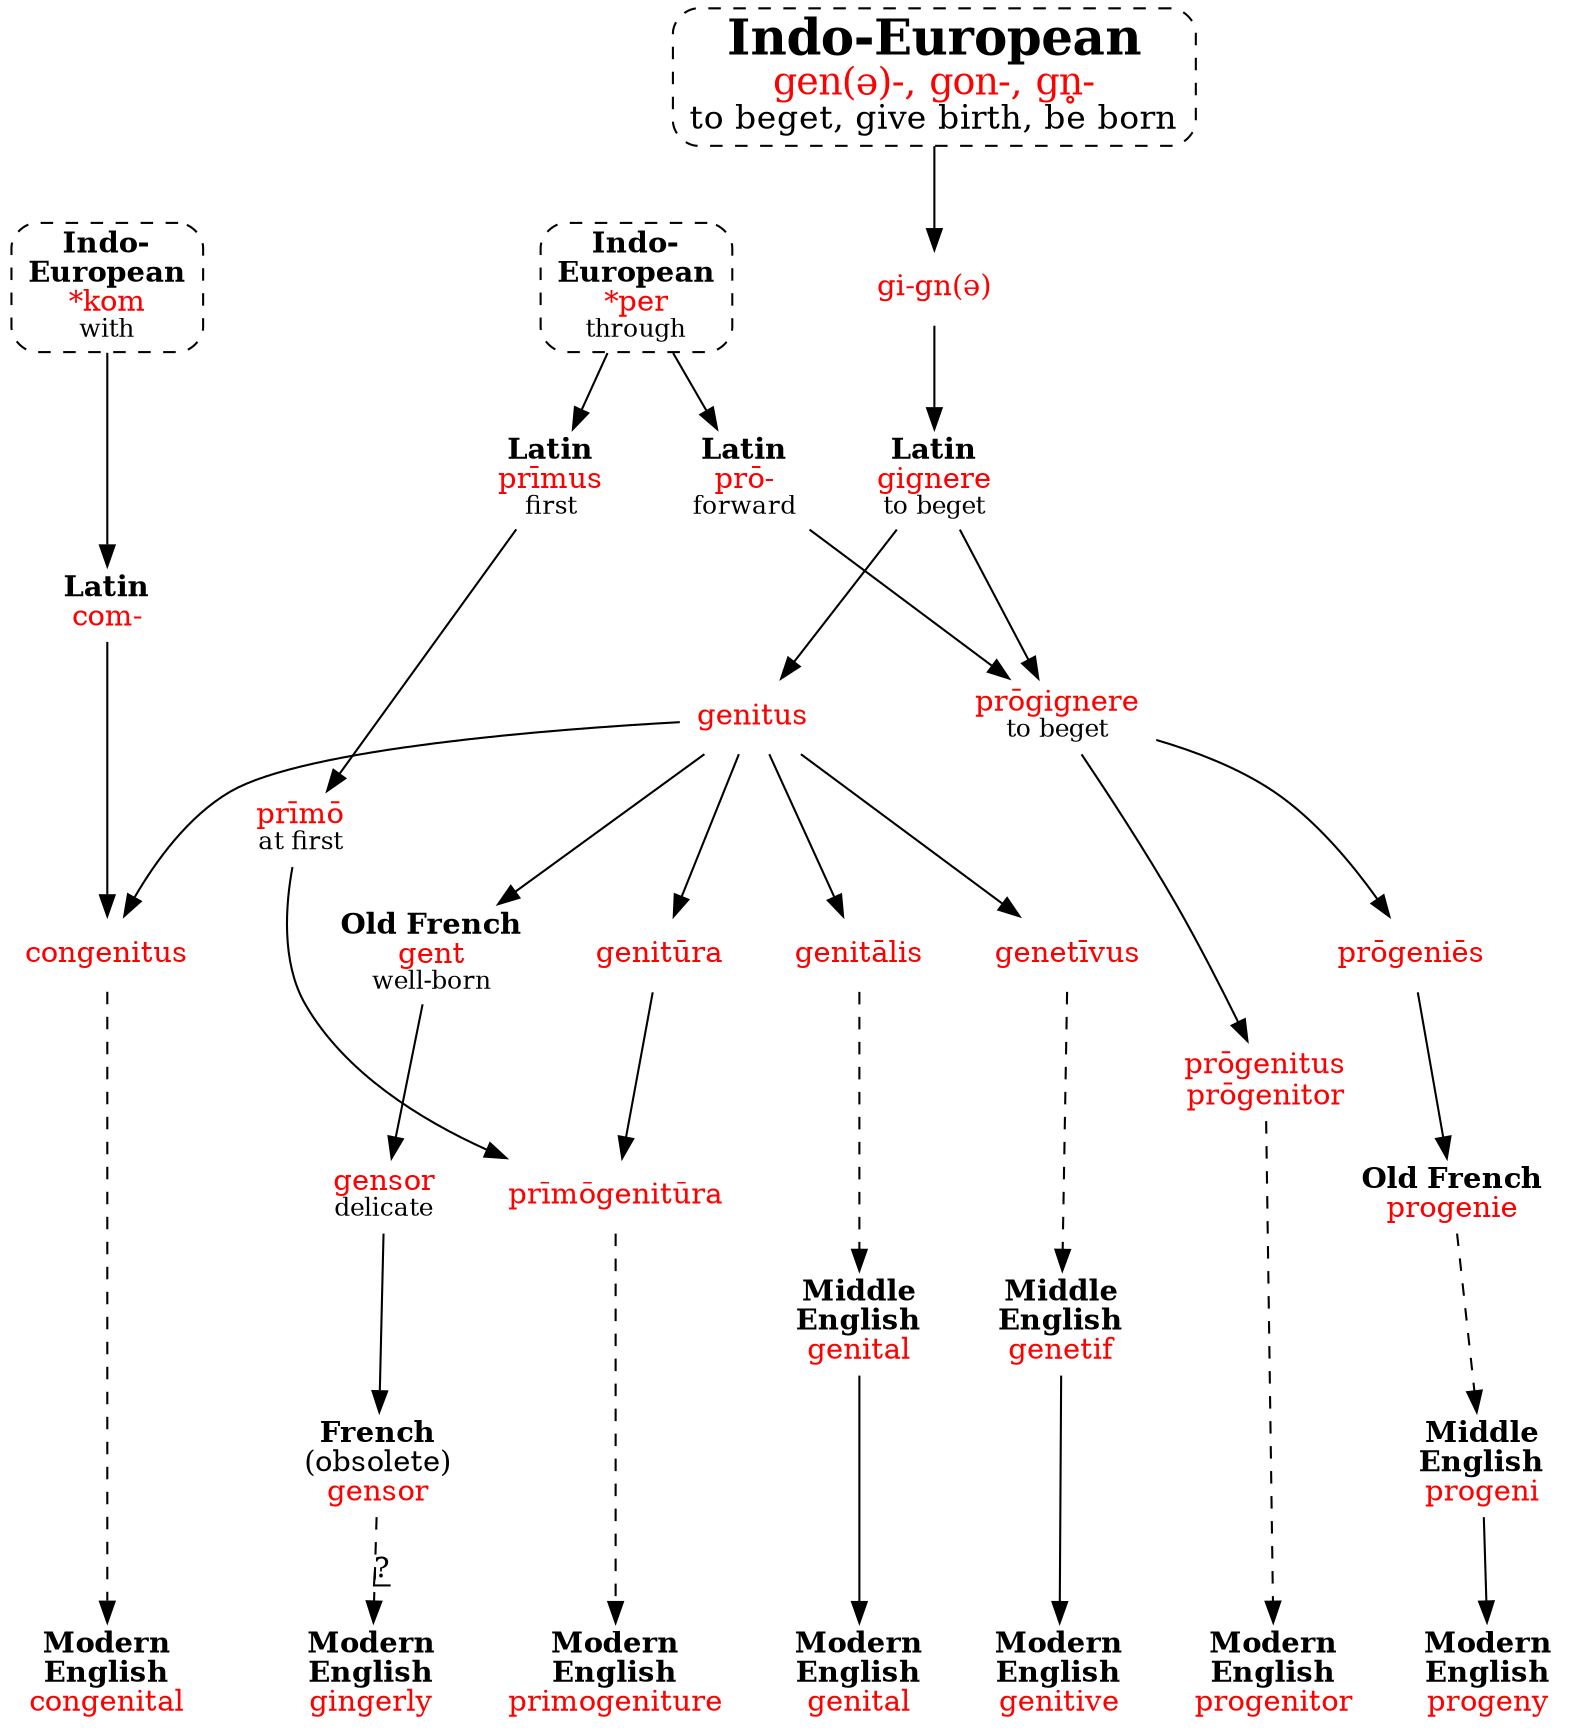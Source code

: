strict digraph {
/* sources: roots AHD WiS */
node [shape=none]

genIE [label=<<font point-size="24"><b>Indo-European</b></font><br/><font point-size="18" color="red">gen(ə)-, gon-, gn̥-</font><br/><font point-size="16">to beget, give birth, be born</font>> shape=box style="dashed,rounded" URL="gen-birth3.svg" tooltip=""]
genIE -> gigne -> gignereL -> genitusL
gigne [label=<<font color="red">gi-gn(ə)</font>>]
gignereL [label=<<b>Latin</b><br/><font color="red">gignere</font><br/><font point-size="12">to beget</font>>]
genitusL [label=<<font color="red">genitus</font>>]

// genital
genitusL -> genitalisL
genitalisL -> genitalME [style=dashed]
genitalME -> genital
genitalisL [label=<<font color="red">genitālis</font>>]
genitalME [label=<<b>Middle<br/>English</b><br/><font color="red">genital</font>>]
genital [label=<<b>Modern<br/>English</b><br/><font color="red">genital</font>>]

// genitive
genitusL -> genetivusL
genetivusL -> genetifME [style=dashed]
genetifME -> genitive
genetivusL [label=<<font color="red">genetīvus</font>>]
genetifME [label=<<b>Middle<br/>English</b><br/><font color="red">genetif</font>>]
genitive [label=<<b>Modern<br/>English</b><br/><font color="red">genitive</font>>]

// progenitor
perIE -> proL
perIE [label=<<b>Indo-<br/>European</b><br/><font color="red">*per</font><br/><font point-size="12">through</font>> shape=box style="dashed,rounded" URL="per-list.svg"]
proL [label=<<b>Latin</b><br/><font color="red">prō-</font><br/><font point-size="12">forward</font>>]
{ proL gignereL } -> progignereL -> progenitorL
progenitorL -> progenitor [style=dashed]
progignereL [label=<<font color="red">prōgignere</font><br/><font point-size="12">to beget</font>>]
progenitorL [label=<<font color="red">prōgenitus<br/>prōgenitor</font>>]
progenitor [label=<<b>Modern<br/>English</b><br/><font color="red">progenitor</font>>]

// progeny
progignereL -> progeniesL -> progenieOF
progenieOF -> progeniME [style=dashed]
progeniME -> progeny
progeniesL [label=<<font color="red">prōgeniēs</font>>]
progenieOF [label=<<b>Old French</b><br/><font color="red">progenie</font>>]
progeniME [label=<<b>Middle<br/>English</b><br/><font color="red">progeni</font>>]
progeny [label=<<b>Modern<br/>English</b><br/><font color="red">progeny</font>>]

// primogeniture
perIE -> primusL -> primoL
genitusL -> genituraL
{ primoL genituraL } -> primogenituraL
primogenituraL -> primogeniture [style=dashed]
primusL [label=<<b>Latin</b><br/><font color="red">prīmus</font><br/><font point-size="12">first</font>>]
primoL [label=<<font color="red">prīmō</font><br/><font point-size="12">at first</font>>]
genituraL [label=<<font color="red">genitūra</font>>]
primogenituraL [label=<<font color="red">prīmōgenitūra</font>>]
primogeniture [label=<<b>Modern<br/>English</b><br/><font color="red">primogeniture</font>>]

// congenital
komIE -> comL
{ comL genitusL } -> congenitusL
congenitusL -> congenital [style=dashed]
komIE [label=<<b>Indo-<br/>European</b><br/><font color="red">*kom</font><br/><font point-size="12">with</font>> shape=box style="dashed,rounded" URL="kom-with.svg"]
comL [label=<<b>Latin</b><br/><font color="red">com-</font>>]
congenitusL [label=<<font color="red">congenitus</font>>]
congenital [label=<<b>Modern<br/>English</b><br/><font color="red">congenital</font>>]

// gingerly
genitusL -> gentOF -> gensorOF -> gensorF
gensorF -> gingerly [style=dashed label="?" decorate=true]
gentOF [label=<<b>Old French</b><br/><font color="red">gent</font><br/><font point-size="12">well-born</font>>]
gensorOF [label=<<font color="red">gensor</font><br/><font point-size="12">delicate</font>>]
gensorF [label=<<b>French</b><br/>(obsolete)<br/><font color="red">gensor</font>>]
gingerly [label=<<b>Modern<br/>English</b><br/><font color="red">gingerly</font>>]


{ rank=sink genital genitive progeny progenitor primogeniture congenital gingerly }
{ rank=same perIE komIE }
}